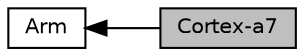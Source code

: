 digraph "Cortex-a7"
{
  edge [fontname="Helvetica",fontsize="10",labelfontname="Helvetica",labelfontsize="10"];
  node [fontname="Helvetica",fontsize="10",shape=box];
  rankdir=LR;
  Node2 [label="Arm",height=0.2,width=0.4,color="black", fillcolor="white", style="filled",URL="$group__arm.html",tooltip=" "];
  Node1 [label="Cortex-a7",height=0.2,width=0.4,color="black", fillcolor="grey75", style="filled", fontcolor="black",tooltip=" "];
  Node2->Node1 [shape=plaintext, dir="back", style="solid"];
}
